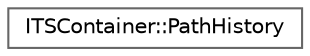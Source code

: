 digraph "类继承关系图"
{
 // INTERACTIVE_SVG=YES
 // LATEX_PDF_SIZE
  bgcolor="transparent";
  edge [fontname=Helvetica,fontsize=10,labelfontname=Helvetica,labelfontsize=10];
  node [fontname=Helvetica,fontsize=10,shape=box,height=0.2,width=0.4];
  rankdir="LR";
  Node0 [id="Node000000",label="ITSContainer::PathHistory",height=0.2,width=0.4,color="grey40", fillcolor="white", style="filled",URL="$d0/d54/structITSContainer_1_1PathHistory.html",tooltip=" "];
}
